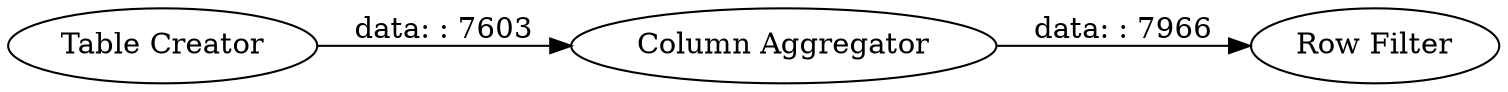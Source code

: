 digraph {
	"-4276728821411702768_3" [label="Row Filter"]
	"-4276728821411702768_2" [label="Column Aggregator"]
	"-4276728821411702768_1" [label="Table Creator"]
	"-4276728821411702768_1" -> "-4276728821411702768_2" [label="data: : 7603"]
	"-4276728821411702768_2" -> "-4276728821411702768_3" [label="data: : 7966"]
	rankdir=LR
}
